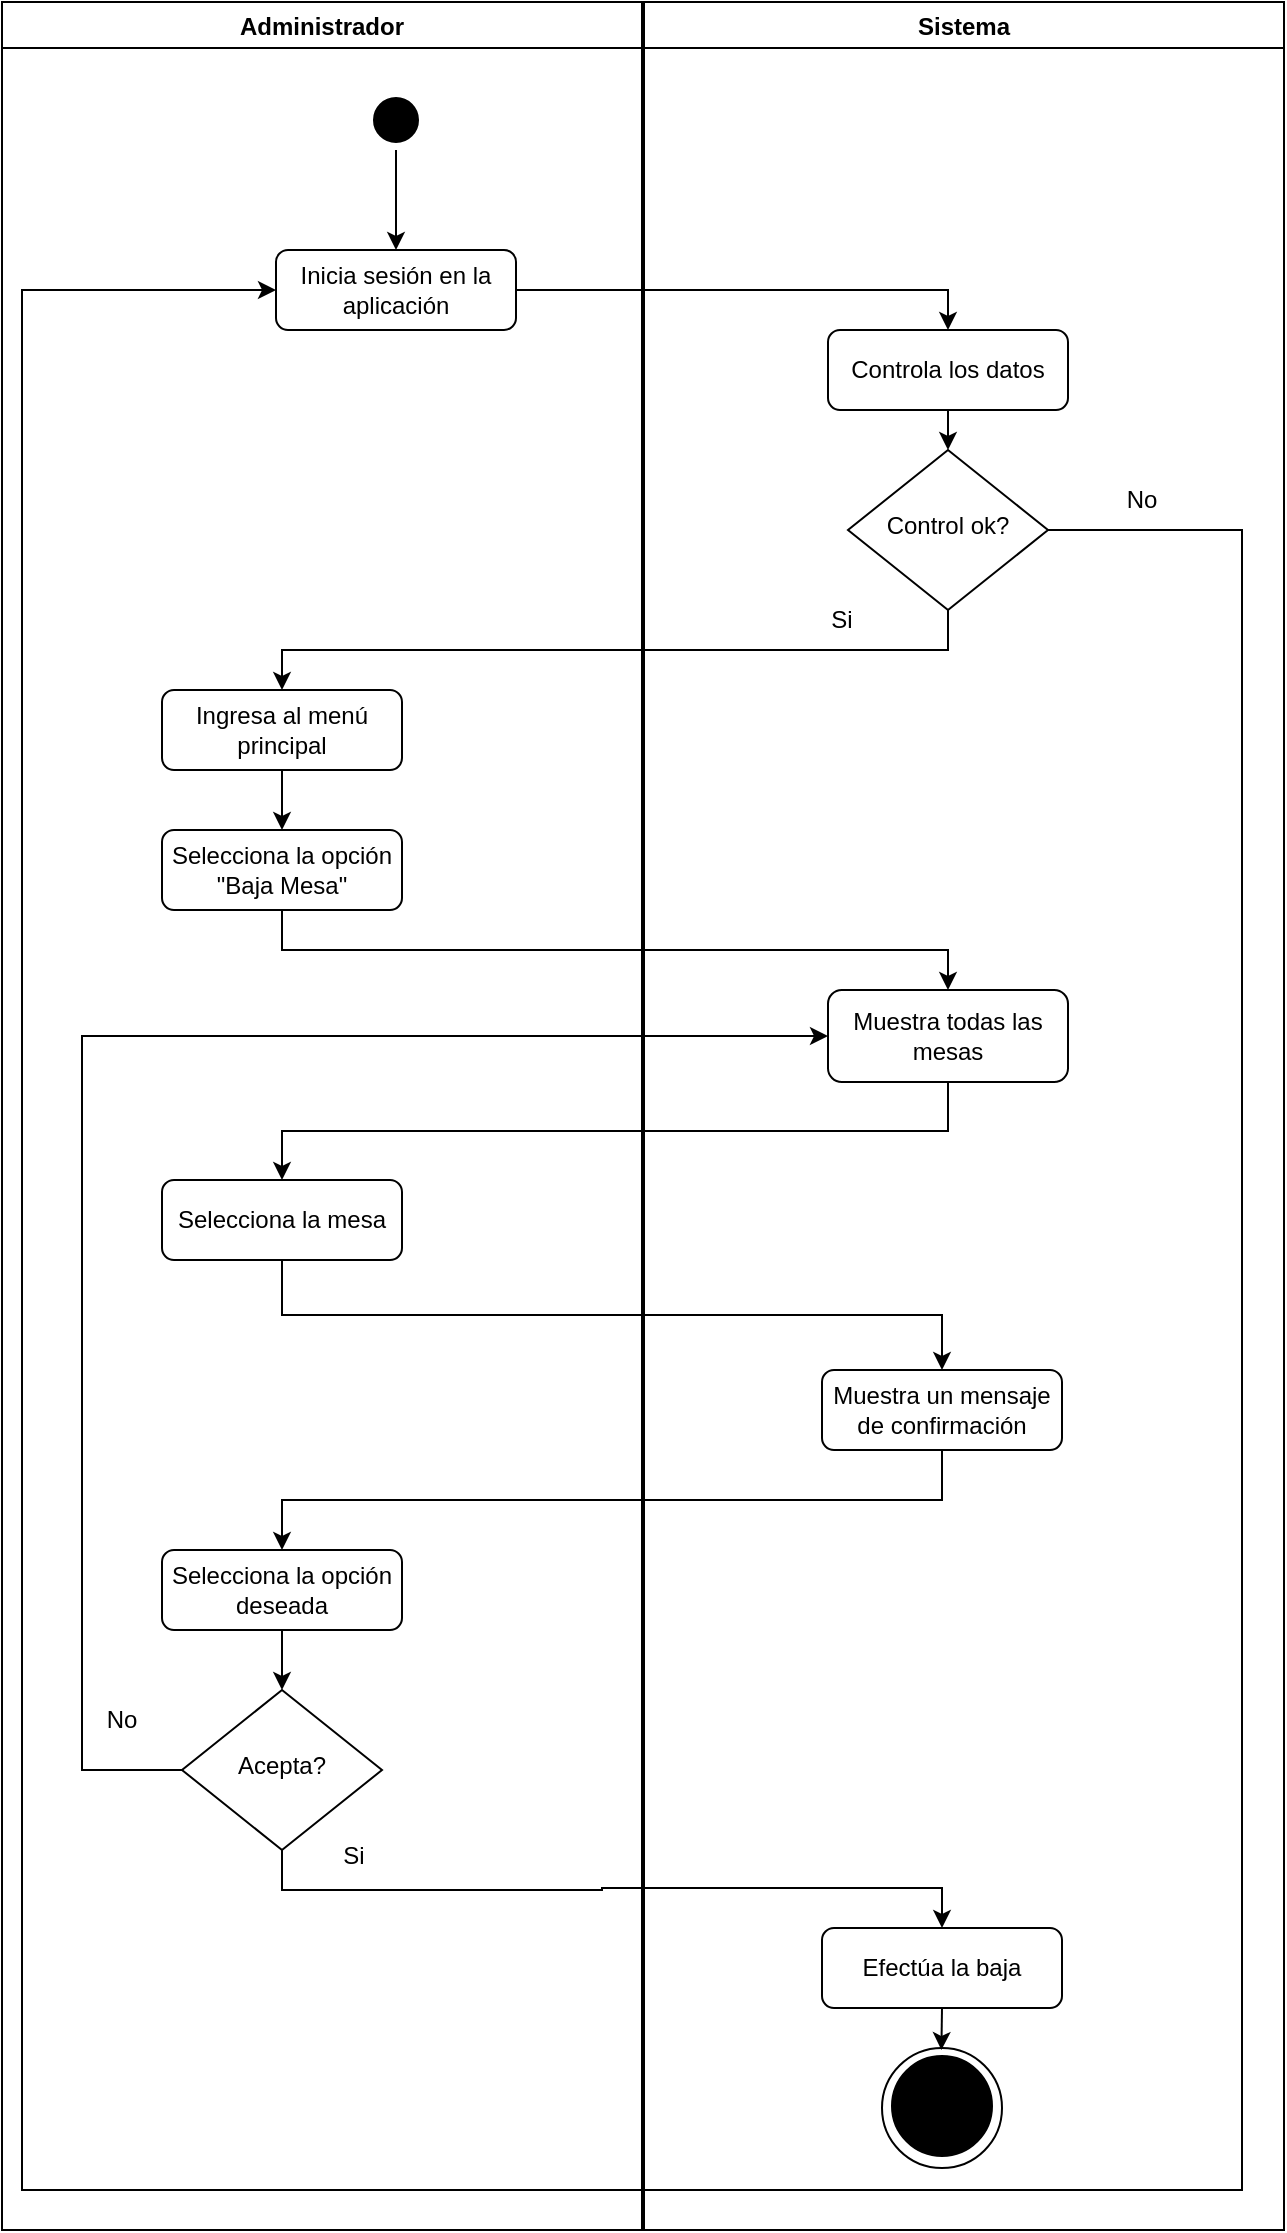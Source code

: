 <mxfile version="24.7.17">
  <diagram name="Página-1" id="aQwT2njNyb8c0mF089h3">
    <mxGraphModel dx="1035" dy="1785" grid="1" gridSize="10" guides="1" tooltips="1" connect="1" arrows="1" fold="1" page="1" pageScale="1" pageWidth="827" pageHeight="1169" math="0" shadow="0">
      <root>
        <mxCell id="0" />
        <mxCell id="1" parent="0" />
        <mxCell id="UhJz3QDpEwgQe15Lkxdn-58" style="edgeStyle=orthogonalEdgeStyle;rounded=0;orthogonalLoop=1;jettySize=auto;html=1;exitX=1;exitY=0.5;exitDx=0;exitDy=0;entryX=0.5;entryY=0;entryDx=0;entryDy=0;" edge="1" parent="1" source="UhJz3QDpEwgQe15Lkxdn-2" target="UhJz3QDpEwgQe15Lkxdn-57">
          <mxGeometry relative="1" as="geometry" />
        </mxCell>
        <mxCell id="UhJz3QDpEwgQe15Lkxdn-2" value="Inicia sesión en la aplicación" style="rounded=1;whiteSpace=wrap;html=1;fontSize=12;glass=0;strokeWidth=1;shadow=0;" vertex="1" parent="1">
          <mxGeometry x="137" y="80" width="120" height="40" as="geometry" />
        </mxCell>
        <mxCell id="UhJz3QDpEwgQe15Lkxdn-53" style="edgeStyle=orthogonalEdgeStyle;rounded=0;orthogonalLoop=1;jettySize=auto;html=1;exitX=0.5;exitY=1;exitDx=0;exitDy=0;entryX=0.5;entryY=0;entryDx=0;entryDy=0;" edge="1" parent="1" source="UhJz3QDpEwgQe15Lkxdn-54" target="UhJz3QDpEwgQe15Lkxdn-2">
          <mxGeometry relative="1" as="geometry" />
        </mxCell>
        <mxCell id="UhJz3QDpEwgQe15Lkxdn-55" value="Administrador" style="swimlane;" vertex="1" parent="1">
          <mxGeometry y="-44" width="320" height="1114" as="geometry" />
        </mxCell>
        <mxCell id="UhJz3QDpEwgQe15Lkxdn-54" value="" style="ellipse;html=1;shape=startState;fillColor=#000000;strokeColor=#000000;" vertex="1" parent="UhJz3QDpEwgQe15Lkxdn-55">
          <mxGeometry x="182" y="44" width="30" height="30" as="geometry" />
        </mxCell>
        <mxCell id="UhJz3QDpEwgQe15Lkxdn-12" value="Ingresa al menú principal" style="rounded=1;whiteSpace=wrap;html=1;fontSize=12;glass=0;strokeWidth=1;shadow=0;" vertex="1" parent="UhJz3QDpEwgQe15Lkxdn-55">
          <mxGeometry x="80" y="344" width="120" height="40" as="geometry" />
        </mxCell>
        <mxCell id="UhJz3QDpEwgQe15Lkxdn-14" value="Selecciona la opción &quot;Baja Mesa&quot;" style="rounded=1;whiteSpace=wrap;html=1;fontSize=12;glass=0;strokeWidth=1;shadow=0;" vertex="1" parent="UhJz3QDpEwgQe15Lkxdn-55">
          <mxGeometry x="80" y="414" width="120" height="40" as="geometry" />
        </mxCell>
        <mxCell id="UhJz3QDpEwgQe15Lkxdn-11" style="edgeStyle=orthogonalEdgeStyle;rounded=0;orthogonalLoop=1;jettySize=auto;html=1;exitX=0.5;exitY=1;exitDx=0;exitDy=0;entryX=0.5;entryY=0;entryDx=0;entryDy=0;" edge="1" parent="UhJz3QDpEwgQe15Lkxdn-55" source="UhJz3QDpEwgQe15Lkxdn-12" target="UhJz3QDpEwgQe15Lkxdn-14">
          <mxGeometry relative="1" as="geometry" />
        </mxCell>
        <mxCell id="UhJz3QDpEwgQe15Lkxdn-64" value="Selecciona la mesa" style="rounded=1;whiteSpace=wrap;html=1;fontSize=12;glass=0;strokeWidth=1;shadow=0;" vertex="1" parent="UhJz3QDpEwgQe15Lkxdn-55">
          <mxGeometry x="80" y="589" width="120" height="40" as="geometry" />
        </mxCell>
        <mxCell id="UhJz3QDpEwgQe15Lkxdn-69" value="Acepta?" style="rhombus;whiteSpace=wrap;html=1;shadow=0;fontFamily=Helvetica;fontSize=12;align=center;strokeWidth=1;spacing=6;spacingTop=-4;" vertex="1" parent="UhJz3QDpEwgQe15Lkxdn-55">
          <mxGeometry x="90" y="844" width="100" height="80" as="geometry" />
        </mxCell>
        <mxCell id="UhJz3QDpEwgQe15Lkxdn-79" style="edgeStyle=orthogonalEdgeStyle;rounded=0;orthogonalLoop=1;jettySize=auto;html=1;exitX=0.5;exitY=1;exitDx=0;exitDy=0;entryX=0.5;entryY=0;entryDx=0;entryDy=0;" edge="1" parent="UhJz3QDpEwgQe15Lkxdn-55" source="UhJz3QDpEwgQe15Lkxdn-77" target="UhJz3QDpEwgQe15Lkxdn-69">
          <mxGeometry relative="1" as="geometry" />
        </mxCell>
        <mxCell id="UhJz3QDpEwgQe15Lkxdn-77" value="Selecciona la opción deseada" style="rounded=1;whiteSpace=wrap;html=1;fontSize=12;glass=0;strokeWidth=1;shadow=0;" vertex="1" parent="UhJz3QDpEwgQe15Lkxdn-55">
          <mxGeometry x="80" y="774" width="120" height="40" as="geometry" />
        </mxCell>
        <mxCell id="UhJz3QDpEwgQe15Lkxdn-72" value="No" style="text;html=1;align=center;verticalAlign=middle;whiteSpace=wrap;rounded=0;" vertex="1" parent="UhJz3QDpEwgQe15Lkxdn-55">
          <mxGeometry x="30" y="844" width="60" height="30" as="geometry" />
        </mxCell>
        <mxCell id="UhJz3QDpEwgQe15Lkxdn-82" value="Si" style="text;html=1;align=center;verticalAlign=middle;whiteSpace=wrap;rounded=0;" vertex="1" parent="UhJz3QDpEwgQe15Lkxdn-55">
          <mxGeometry x="146" y="912" width="60" height="30" as="geometry" />
        </mxCell>
        <mxCell id="UhJz3QDpEwgQe15Lkxdn-56" value="Sistema" style="swimlane;" vertex="1" parent="1">
          <mxGeometry x="321" y="-44" width="320" height="1114" as="geometry" />
        </mxCell>
        <mxCell id="UhJz3QDpEwgQe15Lkxdn-61" style="edgeStyle=orthogonalEdgeStyle;rounded=0;orthogonalLoop=1;jettySize=auto;html=1;exitX=0.5;exitY=1;exitDx=0;exitDy=0;entryX=0.5;entryY=0;entryDx=0;entryDy=0;" edge="1" parent="UhJz3QDpEwgQe15Lkxdn-56" source="UhJz3QDpEwgQe15Lkxdn-57" target="UhJz3QDpEwgQe15Lkxdn-5">
          <mxGeometry relative="1" as="geometry" />
        </mxCell>
        <mxCell id="UhJz3QDpEwgQe15Lkxdn-57" value="Controla los datos" style="rounded=1;whiteSpace=wrap;html=1;fontSize=12;glass=0;strokeWidth=1;shadow=0;" vertex="1" parent="UhJz3QDpEwgQe15Lkxdn-56">
          <mxGeometry x="92" y="164" width="120" height="40" as="geometry" />
        </mxCell>
        <mxCell id="UhJz3QDpEwgQe15Lkxdn-5" value="Control ok?" style="rhombus;whiteSpace=wrap;html=1;shadow=0;fontFamily=Helvetica;fontSize=12;align=center;strokeWidth=1;spacing=6;spacingTop=-4;" vertex="1" parent="UhJz3QDpEwgQe15Lkxdn-56">
          <mxGeometry x="102" y="224" width="100" height="80" as="geometry" />
        </mxCell>
        <mxCell id="UhJz3QDpEwgQe15Lkxdn-60" value="No" style="text;html=1;align=center;verticalAlign=middle;whiteSpace=wrap;rounded=0;" vertex="1" parent="UhJz3QDpEwgQe15Lkxdn-56">
          <mxGeometry x="219" y="234" width="60" height="30" as="geometry" />
        </mxCell>
        <mxCell id="UhJz3QDpEwgQe15Lkxdn-63" value="Si" style="text;html=1;align=center;verticalAlign=middle;whiteSpace=wrap;rounded=0;" vertex="1" parent="UhJz3QDpEwgQe15Lkxdn-56">
          <mxGeometry x="69" y="294" width="60" height="30" as="geometry" />
        </mxCell>
        <mxCell id="UhJz3QDpEwgQe15Lkxdn-16" value="Muestra todas las mesas" style="rounded=1;whiteSpace=wrap;html=1;fontSize=12;glass=0;strokeWidth=1;shadow=0;" vertex="1" parent="UhJz3QDpEwgQe15Lkxdn-56">
          <mxGeometry x="92" y="494" width="120" height="46" as="geometry" />
        </mxCell>
        <mxCell id="UhJz3QDpEwgQe15Lkxdn-67" value="Muestra un mensaje de confirmación" style="rounded=1;whiteSpace=wrap;html=1;fontSize=12;glass=0;strokeWidth=1;shadow=0;" vertex="1" parent="UhJz3QDpEwgQe15Lkxdn-56">
          <mxGeometry x="89" y="684" width="120" height="40" as="geometry" />
        </mxCell>
        <mxCell id="UhJz3QDpEwgQe15Lkxdn-50" value="" style="group;fillColor=none;gradientColor=none;" vertex="1" connectable="0" parent="UhJz3QDpEwgQe15Lkxdn-56">
          <mxGeometry x="119" y="964" width="60" height="60" as="geometry" />
        </mxCell>
        <mxCell id="UhJz3QDpEwgQe15Lkxdn-51" value="" style="ellipse;whiteSpace=wrap;html=1;aspect=fixed;fillStyle=auto;" vertex="1" parent="UhJz3QDpEwgQe15Lkxdn-50">
          <mxGeometry y="59" width="60" height="60" as="geometry" />
        </mxCell>
        <mxCell id="UhJz3QDpEwgQe15Lkxdn-52" value="Fin" style="ellipse;whiteSpace=wrap;html=1;aspect=fixed;fillStyle=solid;fillColor=#000000;" vertex="1" parent="UhJz3QDpEwgQe15Lkxdn-50">
          <mxGeometry x="5" y="63" width="50" height="50" as="geometry" />
        </mxCell>
        <mxCell id="UhJz3QDpEwgQe15Lkxdn-85" style="edgeStyle=orthogonalEdgeStyle;rounded=0;orthogonalLoop=1;jettySize=auto;html=1;exitX=0.5;exitY=1;exitDx=0;exitDy=0;" edge="1" parent="UhJz3QDpEwgQe15Lkxdn-56" source="UhJz3QDpEwgQe15Lkxdn-83">
          <mxGeometry relative="1" as="geometry">
            <mxPoint x="148.706" y="1024" as="targetPoint" />
          </mxGeometry>
        </mxCell>
        <mxCell id="UhJz3QDpEwgQe15Lkxdn-83" value="Efectúa la baja" style="rounded=1;whiteSpace=wrap;html=1;fontSize=12;glass=0;strokeWidth=1;shadow=0;" vertex="1" parent="UhJz3QDpEwgQe15Lkxdn-56">
          <mxGeometry x="89" y="963" width="120" height="40" as="geometry" />
        </mxCell>
        <mxCell id="UhJz3QDpEwgQe15Lkxdn-59" style="edgeStyle=orthogonalEdgeStyle;rounded=0;orthogonalLoop=1;jettySize=auto;html=1;exitX=1;exitY=0.5;exitDx=0;exitDy=0;entryX=0;entryY=0.5;entryDx=0;entryDy=0;" edge="1" parent="1" source="UhJz3QDpEwgQe15Lkxdn-5" target="UhJz3QDpEwgQe15Lkxdn-2">
          <mxGeometry relative="1" as="geometry">
            <mxPoint x="610" y="350" as="targetPoint" />
            <Array as="points">
              <mxPoint x="620" y="220" />
              <mxPoint x="620" y="1050" />
              <mxPoint x="10" y="1050" />
              <mxPoint x="10" y="100" />
            </Array>
          </mxGeometry>
        </mxCell>
        <mxCell id="UhJz3QDpEwgQe15Lkxdn-62" style="edgeStyle=orthogonalEdgeStyle;rounded=0;orthogonalLoop=1;jettySize=auto;html=1;exitX=0.5;exitY=1;exitDx=0;exitDy=0;entryX=0.5;entryY=0;entryDx=0;entryDy=0;" edge="1" parent="1" source="UhJz3QDpEwgQe15Lkxdn-5" target="UhJz3QDpEwgQe15Lkxdn-12">
          <mxGeometry relative="1" as="geometry" />
        </mxCell>
        <mxCell id="UhJz3QDpEwgQe15Lkxdn-13" style="edgeStyle=orthogonalEdgeStyle;rounded=0;orthogonalLoop=1;jettySize=auto;html=1;exitX=0.5;exitY=1;exitDx=0;exitDy=0;entryX=0.5;entryY=0;entryDx=0;entryDy=0;" edge="1" parent="1" source="UhJz3QDpEwgQe15Lkxdn-14" target="UhJz3QDpEwgQe15Lkxdn-16">
          <mxGeometry relative="1" as="geometry" />
        </mxCell>
        <mxCell id="UhJz3QDpEwgQe15Lkxdn-65" style="edgeStyle=orthogonalEdgeStyle;rounded=0;orthogonalLoop=1;jettySize=auto;html=1;exitX=0.5;exitY=1;exitDx=0;exitDy=0;entryX=0.5;entryY=0;entryDx=0;entryDy=0;" edge="1" parent="1" source="UhJz3QDpEwgQe15Lkxdn-16" target="UhJz3QDpEwgQe15Lkxdn-64">
          <mxGeometry relative="1" as="geometry" />
        </mxCell>
        <mxCell id="UhJz3QDpEwgQe15Lkxdn-68" style="edgeStyle=orthogonalEdgeStyle;rounded=0;orthogonalLoop=1;jettySize=auto;html=1;exitX=0.5;exitY=1;exitDx=0;exitDy=0;entryX=0.5;entryY=0;entryDx=0;entryDy=0;" edge="1" parent="1" source="UhJz3QDpEwgQe15Lkxdn-64" target="UhJz3QDpEwgQe15Lkxdn-67">
          <mxGeometry relative="1" as="geometry" />
        </mxCell>
        <mxCell id="UhJz3QDpEwgQe15Lkxdn-78" style="edgeStyle=orthogonalEdgeStyle;rounded=0;orthogonalLoop=1;jettySize=auto;html=1;exitX=0.5;exitY=1;exitDx=0;exitDy=0;entryX=0.5;entryY=0;entryDx=0;entryDy=0;" edge="1" parent="1" source="UhJz3QDpEwgQe15Lkxdn-67" target="UhJz3QDpEwgQe15Lkxdn-77">
          <mxGeometry relative="1" as="geometry" />
        </mxCell>
        <mxCell id="UhJz3QDpEwgQe15Lkxdn-80" style="edgeStyle=orthogonalEdgeStyle;rounded=0;orthogonalLoop=1;jettySize=auto;html=1;exitX=0;exitY=0.5;exitDx=0;exitDy=0;entryX=0;entryY=0.5;entryDx=0;entryDy=0;" edge="1" parent="1" source="UhJz3QDpEwgQe15Lkxdn-69" target="UhJz3QDpEwgQe15Lkxdn-16">
          <mxGeometry relative="1" as="geometry">
            <Array as="points">
              <mxPoint x="40" y="840" />
              <mxPoint x="40" y="473" />
            </Array>
          </mxGeometry>
        </mxCell>
        <mxCell id="UhJz3QDpEwgQe15Lkxdn-84" style="edgeStyle=orthogonalEdgeStyle;rounded=0;orthogonalLoop=1;jettySize=auto;html=1;exitX=0.5;exitY=1;exitDx=0;exitDy=0;entryX=0.5;entryY=0;entryDx=0;entryDy=0;" edge="1" parent="1" source="UhJz3QDpEwgQe15Lkxdn-69" target="UhJz3QDpEwgQe15Lkxdn-83">
          <mxGeometry relative="1" as="geometry" />
        </mxCell>
      </root>
    </mxGraphModel>
  </diagram>
</mxfile>
